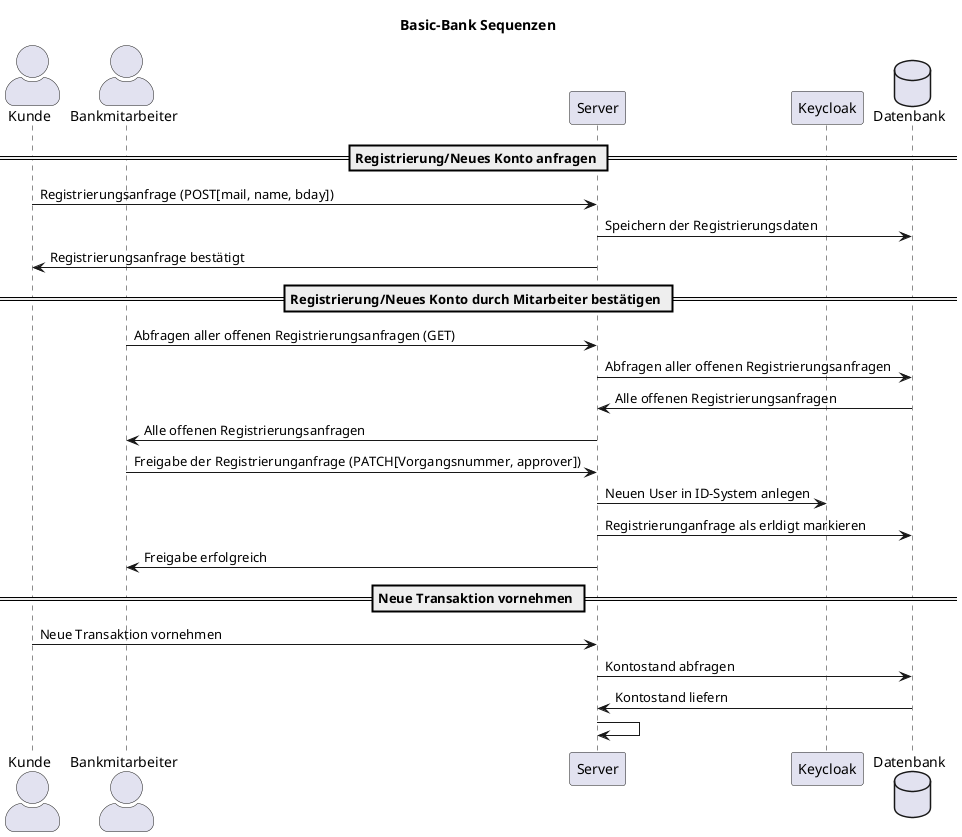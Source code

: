 @startuml
skinparam actorStyle awesome

title "Basic-Bank Sequenzen"

actor Kunde as k
actor Bankmitarbeiter as b
participant Server as s
participant Keycloak as kc
database Datenbank as db

== Registrierung/Neues Konto anfragen ==
k -> s : Registrierungsanfrage (POST[mail, name, bday])
s -> db : Speichern der Registrierungsdaten
s -> k : Registrierungsanfrage bestätigt

== Registrierung/Neues Konto durch Mitarbeiter bestätigen ==
b -> s : Abfragen aller offenen Registrierungsanfragen (GET)
s -> db : Abfragen aller offenen Registrierungsanfragen
db -> s : Alle offenen Registrierungsanfragen
s -> b : Alle offenen Registrierungsanfragen
b -> s : Freigabe der Registrierunganfrage (PATCH[Vorgangsnummer, approver])
s -> kc : Neuen User in ID-System anlegen
s -> db : Registrierunganfrage als erldigt markieren
s -> b : Freigabe erfolgreich

== Neue Transaktion vornehmen ==
k -> s : Neue Transaktion vornehmen
s -> db : Kontostand abfragen
db -> s : Kontostand liefern
s -> s :

@enduml